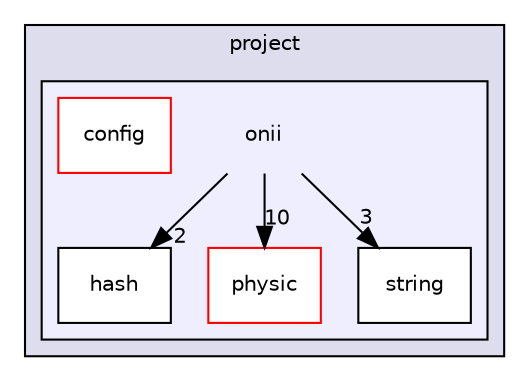 digraph "onii" {
  compound=true
  node [ fontsize="10", fontname="Helvetica"];
  edge [ labelfontsize="10", labelfontname="Helvetica"];
  subgraph clusterdir_167790342fb55959539d550b874be046 {
    graph [ bgcolor="#ddddee", pencolor="black", label="project" fontname="Helvetica", fontsize="10", URL="dir_167790342fb55959539d550b874be046.html"]
  subgraph clusterdir_6a5a666f5be25294cbe6b41bfc58ecc6 {
    graph [ bgcolor="#eeeeff", pencolor="black", label="" URL="dir_6a5a666f5be25294cbe6b41bfc58ecc6.html"];
    dir_6a5a666f5be25294cbe6b41bfc58ecc6 [shape=plaintext label="onii"];
    dir_6f3ffc54773e9e74f8778a6f7a0394b6 [shape=box label="config" color="red" fillcolor="white" style="filled" URL="dir_6f3ffc54773e9e74f8778a6f7a0394b6.html"];
    dir_210fb7538715d1f7345819543426424e [shape=box label="hash" color="black" fillcolor="white" style="filled" URL="dir_210fb7538715d1f7345819543426424e.html"];
    dir_14f165f8ed2043001827257b80a4903e [shape=box label="physic" color="red" fillcolor="white" style="filled" URL="dir_14f165f8ed2043001827257b80a4903e.html"];
    dir_7a5b74a99814f5b4f9946e9110ac0168 [shape=box label="string" color="black" fillcolor="white" style="filled" URL="dir_7a5b74a99814f5b4f9946e9110ac0168.html"];
  }
  }
  dir_6a5a666f5be25294cbe6b41bfc58ecc6->dir_7a5b74a99814f5b4f9946e9110ac0168 [headlabel="3", labeldistance=1.5 headhref="dir_000001_000011.html"];
  dir_6a5a666f5be25294cbe6b41bfc58ecc6->dir_14f165f8ed2043001827257b80a4903e [headlabel="10", labeldistance=1.5 headhref="dir_000001_000006.html"];
  dir_6a5a666f5be25294cbe6b41bfc58ecc6->dir_210fb7538715d1f7345819543426424e [headlabel="2", labeldistance=1.5 headhref="dir_000001_000010.html"];
}
